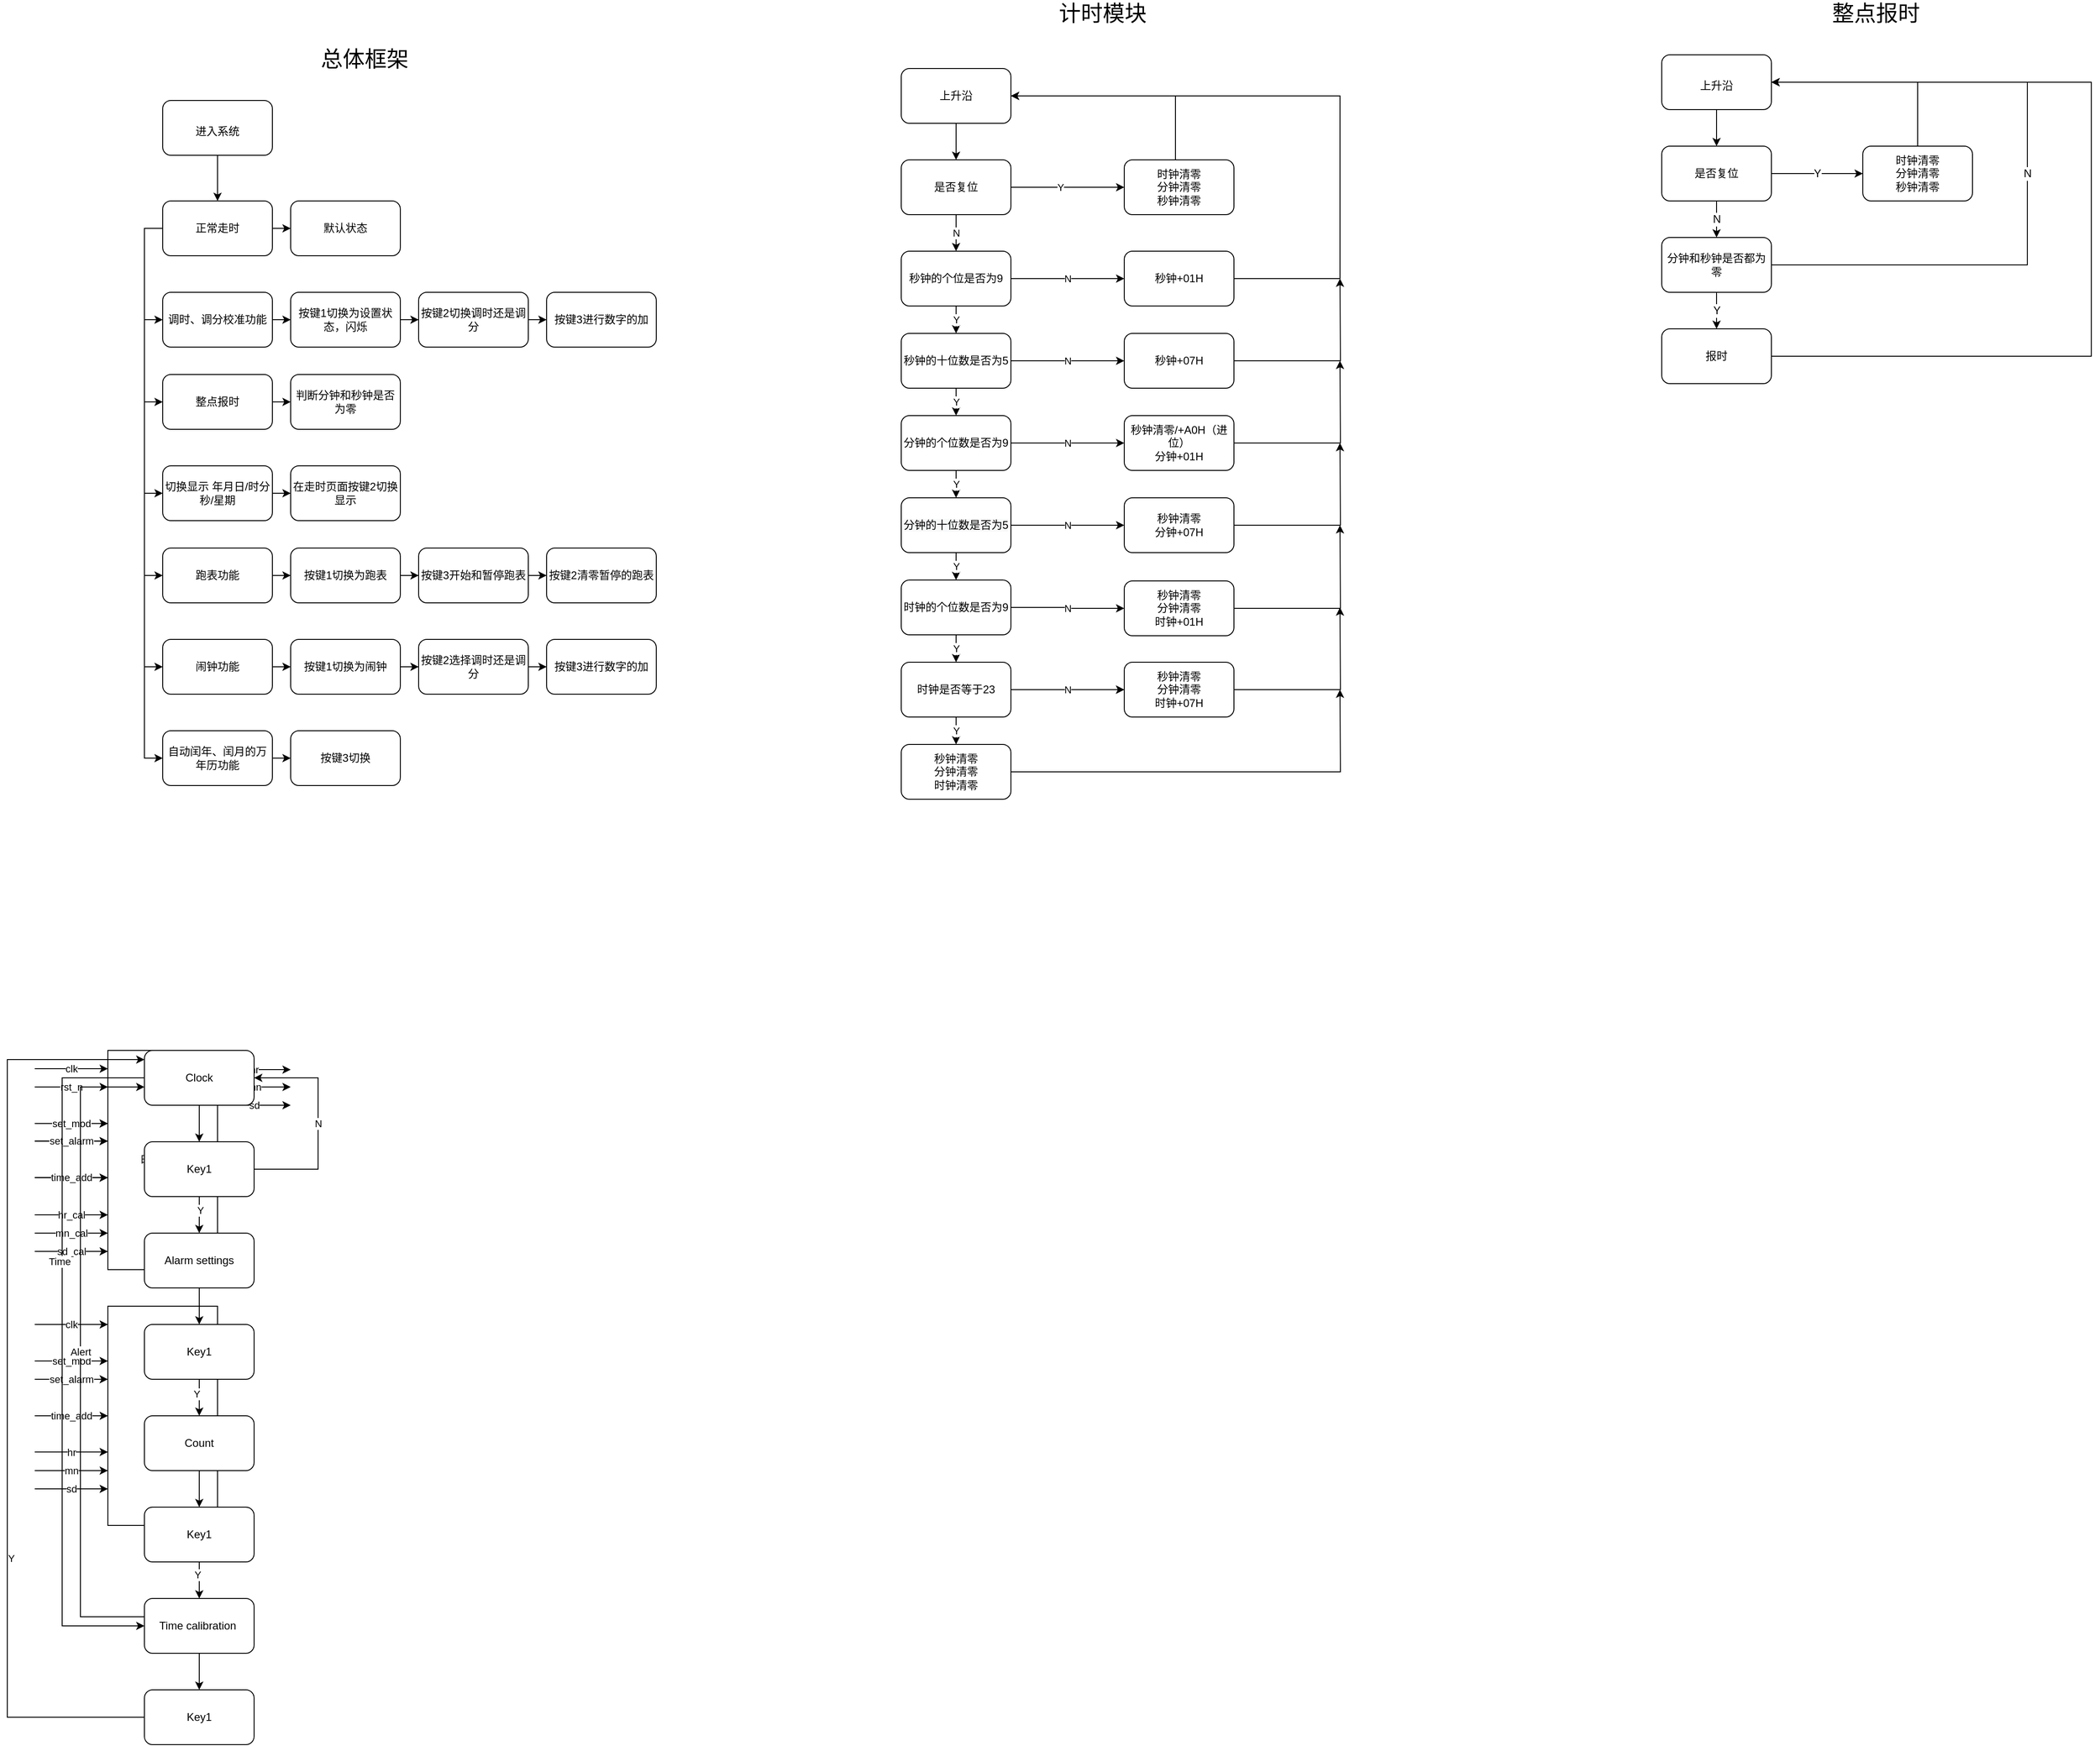 <mxfile version="15.7.4" type="github">
  <diagram id="j-hfwfwADfFg2-2y4FFS" name="Page-1">
    <mxGraphModel dx="286" dy="542" grid="1" gridSize="10" guides="1" tooltips="1" connect="1" arrows="1" fold="1" page="1" pageScale="1" pageWidth="827" pageHeight="1169" math="0" shadow="0">
      <root>
        <mxCell id="0" />
        <mxCell id="1" parent="0" />
        <mxCell id="kllltfMufQYbzrhNUkab-3" style="edgeStyle=orthogonalEdgeStyle;rounded=0;orthogonalLoop=1;jettySize=auto;html=1;exitX=0.5;exitY=1;exitDx=0;exitDy=0;entryX=0.5;entryY=0;entryDx=0;entryDy=0;" parent="1" source="kllltfMufQYbzrhNUkab-1" target="kllltfMufQYbzrhNUkab-2" edge="1">
          <mxGeometry relative="1" as="geometry" />
        </mxCell>
        <mxCell id="kllltfMufQYbzrhNUkab-1" value="上升沿" style="rounded=1;whiteSpace=wrap;html=1;" parent="1" vertex="1">
          <mxGeometry x="1828" y="165" width="120" height="60" as="geometry" />
        </mxCell>
        <mxCell id="kllltfMufQYbzrhNUkab-5" value="N" style="edgeStyle=orthogonalEdgeStyle;rounded=0;orthogonalLoop=1;jettySize=auto;html=1;exitX=0.5;exitY=1;exitDx=0;exitDy=0;entryX=0.5;entryY=0;entryDx=0;entryDy=0;" parent="1" source="kllltfMufQYbzrhNUkab-2" target="kllltfMufQYbzrhNUkab-4" edge="1">
          <mxGeometry relative="1" as="geometry" />
        </mxCell>
        <mxCell id="kllltfMufQYbzrhNUkab-7" style="edgeStyle=orthogonalEdgeStyle;rounded=0;orthogonalLoop=1;jettySize=auto;html=1;exitX=1;exitY=0.5;exitDx=0;exitDy=0;entryX=0;entryY=0.5;entryDx=0;entryDy=0;" parent="1" source="kllltfMufQYbzrhNUkab-2" target="kllltfMufQYbzrhNUkab-6" edge="1">
          <mxGeometry relative="1" as="geometry" />
        </mxCell>
        <mxCell id="kllltfMufQYbzrhNUkab-8" value="Y" style="edgeLabel;html=1;align=center;verticalAlign=middle;resizable=0;points=[];" parent="kllltfMufQYbzrhNUkab-7" vertex="1" connectable="0">
          <mxGeometry x="-0.136" relative="1" as="geometry">
            <mxPoint as="offset" />
          </mxGeometry>
        </mxCell>
        <mxCell id="kllltfMufQYbzrhNUkab-2" value="是否复位" style="rounded=1;whiteSpace=wrap;html=1;" parent="1" vertex="1">
          <mxGeometry x="1828" y="265" width="120" height="60" as="geometry" />
        </mxCell>
        <mxCell id="kllltfMufQYbzrhNUkab-21" value="N" style="edgeStyle=orthogonalEdgeStyle;rounded=0;orthogonalLoop=1;jettySize=auto;html=1;" parent="1" source="kllltfMufQYbzrhNUkab-4" target="kllltfMufQYbzrhNUkab-20" edge="1">
          <mxGeometry relative="1" as="geometry" />
        </mxCell>
        <mxCell id="kllltfMufQYbzrhNUkab-24" value="Y" style="edgeStyle=orthogonalEdgeStyle;rounded=0;orthogonalLoop=1;jettySize=auto;html=1;" parent="1" source="kllltfMufQYbzrhNUkab-4" target="kllltfMufQYbzrhNUkab-10" edge="1">
          <mxGeometry relative="1" as="geometry" />
        </mxCell>
        <mxCell id="kllltfMufQYbzrhNUkab-4" value="秒钟的个位是否为9" style="rounded=1;whiteSpace=wrap;html=1;" parent="1" vertex="1">
          <mxGeometry x="1828" y="365" width="120" height="60" as="geometry" />
        </mxCell>
        <mxCell id="kllltfMufQYbzrhNUkab-9" style="edgeStyle=orthogonalEdgeStyle;rounded=0;orthogonalLoop=1;jettySize=auto;html=1;entryX=1;entryY=0.5;entryDx=0;entryDy=0;" parent="1" source="kllltfMufQYbzrhNUkab-6" target="kllltfMufQYbzrhNUkab-1" edge="1">
          <mxGeometry relative="1" as="geometry">
            <Array as="points">
              <mxPoint x="2128" y="195" />
            </Array>
          </mxGeometry>
        </mxCell>
        <mxCell id="kllltfMufQYbzrhNUkab-6" value="时钟清零&lt;br&gt;分钟清零&lt;br&gt;秒钟清零" style="rounded=1;whiteSpace=wrap;html=1;" parent="1" vertex="1">
          <mxGeometry x="2072" y="265" width="120" height="60" as="geometry" />
        </mxCell>
        <mxCell id="kllltfMufQYbzrhNUkab-25" value="Y" style="edgeStyle=orthogonalEdgeStyle;rounded=0;orthogonalLoop=1;jettySize=auto;html=1;" parent="1" source="kllltfMufQYbzrhNUkab-10" target="kllltfMufQYbzrhNUkab-17" edge="1">
          <mxGeometry relative="1" as="geometry" />
        </mxCell>
        <mxCell id="kllltfMufQYbzrhNUkab-26" value="N" style="edgeStyle=orthogonalEdgeStyle;rounded=0;orthogonalLoop=1;jettySize=auto;html=1;" parent="1" source="kllltfMufQYbzrhNUkab-10" target="kllltfMufQYbzrhNUkab-16" edge="1">
          <mxGeometry relative="1" as="geometry" />
        </mxCell>
        <mxCell id="kllltfMufQYbzrhNUkab-10" value="秒钟的十位数是否为5" style="rounded=1;whiteSpace=wrap;html=1;" parent="1" vertex="1">
          <mxGeometry x="1828" y="455" width="120" height="60" as="geometry" />
        </mxCell>
        <mxCell id="kllltfMufQYbzrhNUkab-45" style="edgeStyle=orthogonalEdgeStyle;rounded=0;orthogonalLoop=1;jettySize=auto;html=1;" parent="1" source="kllltfMufQYbzrhNUkab-16" edge="1">
          <mxGeometry relative="1" as="geometry">
            <mxPoint x="2308" y="395" as="targetPoint" />
          </mxGeometry>
        </mxCell>
        <mxCell id="kllltfMufQYbzrhNUkab-16" value="秒钟+07H" style="rounded=1;whiteSpace=wrap;html=1;" parent="1" vertex="1">
          <mxGeometry x="2072" y="455" width="120" height="60" as="geometry" />
        </mxCell>
        <mxCell id="kllltfMufQYbzrhNUkab-27" value="N" style="edgeStyle=orthogonalEdgeStyle;rounded=0;orthogonalLoop=1;jettySize=auto;html=1;" parent="1" source="kllltfMufQYbzrhNUkab-17" target="kllltfMufQYbzrhNUkab-23" edge="1">
          <mxGeometry relative="1" as="geometry" />
        </mxCell>
        <mxCell id="kllltfMufQYbzrhNUkab-28" value="Y" style="edgeStyle=orthogonalEdgeStyle;rounded=0;orthogonalLoop=1;jettySize=auto;html=1;" parent="1" source="kllltfMufQYbzrhNUkab-17" target="kllltfMufQYbzrhNUkab-22" edge="1">
          <mxGeometry relative="1" as="geometry" />
        </mxCell>
        <mxCell id="kllltfMufQYbzrhNUkab-17" value="分钟的个位数是否为9" style="rounded=1;whiteSpace=wrap;html=1;" parent="1" vertex="1">
          <mxGeometry x="1828" y="545" width="120" height="60" as="geometry" />
        </mxCell>
        <mxCell id="kllltfMufQYbzrhNUkab-44" style="edgeStyle=orthogonalEdgeStyle;rounded=0;orthogonalLoop=1;jettySize=auto;html=1;entryX=1;entryY=0.5;entryDx=0;entryDy=0;" parent="1" source="kllltfMufQYbzrhNUkab-20" target="kllltfMufQYbzrhNUkab-1" edge="1">
          <mxGeometry relative="1" as="geometry">
            <Array as="points">
              <mxPoint x="2308" y="395" />
              <mxPoint x="2308" y="195" />
            </Array>
          </mxGeometry>
        </mxCell>
        <mxCell id="kllltfMufQYbzrhNUkab-20" value="秒钟+01H" style="rounded=1;whiteSpace=wrap;html=1;" parent="1" vertex="1">
          <mxGeometry x="2072" y="365" width="120" height="60" as="geometry" />
        </mxCell>
        <mxCell id="kllltfMufQYbzrhNUkab-30" value="N" style="edgeStyle=orthogonalEdgeStyle;rounded=0;orthogonalLoop=1;jettySize=auto;html=1;" parent="1" source="kllltfMufQYbzrhNUkab-22" target="kllltfMufQYbzrhNUkab-29" edge="1">
          <mxGeometry relative="1" as="geometry" />
        </mxCell>
        <mxCell id="kllltfMufQYbzrhNUkab-34" value="Y" style="edgeStyle=orthogonalEdgeStyle;rounded=0;orthogonalLoop=1;jettySize=auto;html=1;" parent="1" source="kllltfMufQYbzrhNUkab-22" target="kllltfMufQYbzrhNUkab-32" edge="1">
          <mxGeometry relative="1" as="geometry" />
        </mxCell>
        <mxCell id="kllltfMufQYbzrhNUkab-22" value="&lt;span style=&quot;color: rgb(0 , 0 , 0) ; font-family: &amp;#34;helvetica&amp;#34; ; font-size: 12px ; font-style: normal ; font-weight: 400 ; letter-spacing: normal ; text-align: center ; text-indent: 0px ; text-transform: none ; word-spacing: 0px ; background-color: rgb(248 , 249 , 250) ; display: inline ; float: none&quot;&gt;分钟的十位数是否为5&lt;/span&gt;" style="rounded=1;whiteSpace=wrap;html=1;" parent="1" vertex="1">
          <mxGeometry x="1828" y="635" width="120" height="60" as="geometry" />
        </mxCell>
        <mxCell id="kllltfMufQYbzrhNUkab-46" style="edgeStyle=orthogonalEdgeStyle;rounded=0;orthogonalLoop=1;jettySize=auto;html=1;" parent="1" source="kllltfMufQYbzrhNUkab-23" edge="1">
          <mxGeometry relative="1" as="geometry">
            <mxPoint x="2308" y="485" as="targetPoint" />
          </mxGeometry>
        </mxCell>
        <mxCell id="kllltfMufQYbzrhNUkab-23" value="秒钟清零/+A0H（进位）&lt;br&gt;分钟+01H" style="rounded=1;whiteSpace=wrap;html=1;" parent="1" vertex="1">
          <mxGeometry x="2072" y="545" width="120" height="60" as="geometry" />
        </mxCell>
        <mxCell id="kllltfMufQYbzrhNUkab-47" style="edgeStyle=orthogonalEdgeStyle;rounded=0;orthogonalLoop=1;jettySize=auto;html=1;" parent="1" source="kllltfMufQYbzrhNUkab-29" edge="1">
          <mxGeometry relative="1" as="geometry">
            <mxPoint x="2308" y="575" as="targetPoint" />
          </mxGeometry>
        </mxCell>
        <mxCell id="kllltfMufQYbzrhNUkab-29" value="秒钟清零&lt;br&gt;分钟+07H" style="rounded=1;whiteSpace=wrap;html=1;" parent="1" vertex="1">
          <mxGeometry x="2072" y="635" width="120" height="60" as="geometry" />
        </mxCell>
        <mxCell id="kllltfMufQYbzrhNUkab-35" value="Y" style="edgeStyle=orthogonalEdgeStyle;rounded=0;orthogonalLoop=1;jettySize=auto;html=1;" parent="1" source="kllltfMufQYbzrhNUkab-32" target="kllltfMufQYbzrhNUkab-33" edge="1">
          <mxGeometry relative="1" as="geometry" />
        </mxCell>
        <mxCell id="kllltfMufQYbzrhNUkab-38" value="N" style="edgeStyle=orthogonalEdgeStyle;rounded=0;orthogonalLoop=1;jettySize=auto;html=1;" parent="1" source="kllltfMufQYbzrhNUkab-32" target="kllltfMufQYbzrhNUkab-36" edge="1">
          <mxGeometry relative="1" as="geometry" />
        </mxCell>
        <mxCell id="kllltfMufQYbzrhNUkab-32" value="&lt;span style=&quot;font-family: &amp;#34;helvetica&amp;#34;&quot;&gt;时钟的个位数是否为9&lt;/span&gt;" style="rounded=1;whiteSpace=wrap;html=1;" parent="1" vertex="1">
          <mxGeometry x="1828" y="725" width="120" height="60" as="geometry" />
        </mxCell>
        <mxCell id="kllltfMufQYbzrhNUkab-39" value="" style="edgeStyle=orthogonalEdgeStyle;rounded=0;orthogonalLoop=1;jettySize=auto;html=1;" parent="1" source="kllltfMufQYbzrhNUkab-33" target="kllltfMufQYbzrhNUkab-37" edge="1">
          <mxGeometry relative="1" as="geometry" />
        </mxCell>
        <mxCell id="kllltfMufQYbzrhNUkab-41" value="N" style="edgeStyle=orthogonalEdgeStyle;rounded=0;orthogonalLoop=1;jettySize=auto;html=1;" parent="1" source="kllltfMufQYbzrhNUkab-33" target="kllltfMufQYbzrhNUkab-37" edge="1">
          <mxGeometry relative="1" as="geometry" />
        </mxCell>
        <mxCell id="kllltfMufQYbzrhNUkab-43" value="Y" style="edgeStyle=orthogonalEdgeStyle;rounded=0;orthogonalLoop=1;jettySize=auto;html=1;" parent="1" source="kllltfMufQYbzrhNUkab-33" target="kllltfMufQYbzrhNUkab-42" edge="1">
          <mxGeometry relative="1" as="geometry" />
        </mxCell>
        <mxCell id="kllltfMufQYbzrhNUkab-33" value="&lt;span style=&quot;font-family: &amp;#34;helvetica&amp;#34;&quot;&gt;时钟是否等于23&lt;/span&gt;" style="rounded=1;whiteSpace=wrap;html=1;" parent="1" vertex="1">
          <mxGeometry x="1828" y="815" width="120" height="60" as="geometry" />
        </mxCell>
        <mxCell id="kllltfMufQYbzrhNUkab-48" style="edgeStyle=orthogonalEdgeStyle;rounded=0;orthogonalLoop=1;jettySize=auto;html=1;" parent="1" source="kllltfMufQYbzrhNUkab-36" edge="1">
          <mxGeometry relative="1" as="geometry">
            <mxPoint x="2308" y="665" as="targetPoint" />
          </mxGeometry>
        </mxCell>
        <mxCell id="kllltfMufQYbzrhNUkab-36" value="秒钟清零&lt;br&gt;分钟清零&lt;br&gt;时钟+01H" style="rounded=1;whiteSpace=wrap;html=1;" parent="1" vertex="1">
          <mxGeometry x="2072" y="726" width="120" height="60" as="geometry" />
        </mxCell>
        <mxCell id="kllltfMufQYbzrhNUkab-49" style="edgeStyle=orthogonalEdgeStyle;rounded=0;orthogonalLoop=1;jettySize=auto;html=1;" parent="1" source="kllltfMufQYbzrhNUkab-37" edge="1">
          <mxGeometry relative="1" as="geometry">
            <mxPoint x="2308" y="755" as="targetPoint" />
          </mxGeometry>
        </mxCell>
        <mxCell id="kllltfMufQYbzrhNUkab-37" value="&lt;span&gt;秒钟清零&lt;/span&gt;&lt;br&gt;&lt;span&gt;分钟清零&lt;/span&gt;&lt;br&gt;&lt;span&gt;时钟+07H&lt;/span&gt;" style="rounded=1;whiteSpace=wrap;html=1;" parent="1" vertex="1">
          <mxGeometry x="2072" y="815" width="120" height="60" as="geometry" />
        </mxCell>
        <mxCell id="kllltfMufQYbzrhNUkab-50" style="edgeStyle=orthogonalEdgeStyle;rounded=0;orthogonalLoop=1;jettySize=auto;html=1;" parent="1" source="kllltfMufQYbzrhNUkab-42" edge="1">
          <mxGeometry relative="1" as="geometry">
            <mxPoint x="2308" y="845" as="targetPoint" />
          </mxGeometry>
        </mxCell>
        <mxCell id="kllltfMufQYbzrhNUkab-42" value="&lt;span style=&quot;font-family: &amp;#34;helvetica&amp;#34;&quot;&gt;秒钟清零&lt;/span&gt;&lt;br style=&quot;font-family: &amp;#34;helvetica&amp;#34;&quot;&gt;&lt;span style=&quot;font-family: &amp;#34;helvetica&amp;#34;&quot;&gt;分钟清零&lt;br&gt;&lt;/span&gt;&lt;span style=&quot;font-family: &amp;#34;helvetica&amp;#34;&quot;&gt;时钟清零&lt;/span&gt;" style="rounded=1;whiteSpace=wrap;html=1;" parent="1" vertex="1">
          <mxGeometry x="1828" y="905" width="120" height="60" as="geometry" />
        </mxCell>
        <mxCell id="58QA114sEeceiY14fXUz-45" value="&lt;span style=&quot;font-size: 24px&quot;&gt;计时模块&lt;/span&gt;" style="text;html=1;align=center;verticalAlign=middle;resizable=0;points=[];autosize=1;strokeColor=none;fillColor=none;" parent="1" vertex="1">
          <mxGeometry x="1993" y="95" width="110" height="20" as="geometry" />
        </mxCell>
        <mxCell id="58QA114sEeceiY14fXUz-48" value="总体框架" style="text;html=1;strokeColor=none;fillColor=none;align=center;verticalAlign=middle;whiteSpace=wrap;rounded=0;fontSize=24;" parent="1" vertex="1">
          <mxGeometry x="1131" y="140" width="220" height="30" as="geometry" />
        </mxCell>
        <mxCell id="58QA114sEeceiY14fXUz-52" value="" style="edgeStyle=orthogonalEdgeStyle;rounded=0;orthogonalLoop=1;jettySize=auto;html=1;fontSize=12;" parent="1" source="58QA114sEeceiY14fXUz-49" target="58QA114sEeceiY14fXUz-50" edge="1">
          <mxGeometry relative="1" as="geometry" />
        </mxCell>
        <mxCell id="58QA114sEeceiY14fXUz-49" value="&lt;font style=&quot;font-size: 12px&quot;&gt;进入系统&lt;/font&gt;" style="rounded=1;whiteSpace=wrap;html=1;fontSize=24;" parent="1" vertex="1">
          <mxGeometry x="1020" y="200" width="120" height="60" as="geometry" />
        </mxCell>
        <mxCell id="58QA114sEeceiY14fXUz-71" style="edgeStyle=orthogonalEdgeStyle;rounded=0;orthogonalLoop=1;jettySize=auto;html=1;exitX=0;exitY=0.5;exitDx=0;exitDy=0;entryX=0;entryY=0.5;entryDx=0;entryDy=0;fontSize=12;" parent="1" source="58QA114sEeceiY14fXUz-50" target="58QA114sEeceiY14fXUz-53" edge="1">
          <mxGeometry relative="1" as="geometry" />
        </mxCell>
        <mxCell id="58QA114sEeceiY14fXUz-72" style="edgeStyle=orthogonalEdgeStyle;rounded=0;orthogonalLoop=1;jettySize=auto;html=1;exitX=0;exitY=0.5;exitDx=0;exitDy=0;entryX=0;entryY=0.5;entryDx=0;entryDy=0;fontSize=12;" parent="1" source="58QA114sEeceiY14fXUz-50" target="58QA114sEeceiY14fXUz-55" edge="1">
          <mxGeometry relative="1" as="geometry" />
        </mxCell>
        <mxCell id="58QA114sEeceiY14fXUz-73" style="edgeStyle=orthogonalEdgeStyle;rounded=0;orthogonalLoop=1;jettySize=auto;html=1;exitX=0;exitY=0.5;exitDx=0;exitDy=0;entryX=0;entryY=0.5;entryDx=0;entryDy=0;fontSize=12;" parent="1" source="58QA114sEeceiY14fXUz-50" target="58QA114sEeceiY14fXUz-58" edge="1">
          <mxGeometry relative="1" as="geometry" />
        </mxCell>
        <mxCell id="58QA114sEeceiY14fXUz-74" style="edgeStyle=orthogonalEdgeStyle;rounded=0;orthogonalLoop=1;jettySize=auto;html=1;exitX=0;exitY=0.5;exitDx=0;exitDy=0;entryX=0;entryY=0.5;entryDx=0;entryDy=0;fontSize=12;" parent="1" source="58QA114sEeceiY14fXUz-50" target="58QA114sEeceiY14fXUz-60" edge="1">
          <mxGeometry relative="1" as="geometry" />
        </mxCell>
        <mxCell id="58QA114sEeceiY14fXUz-75" style="edgeStyle=orthogonalEdgeStyle;rounded=0;orthogonalLoop=1;jettySize=auto;html=1;exitX=0;exitY=0.5;exitDx=0;exitDy=0;entryX=0;entryY=0.5;entryDx=0;entryDy=0;fontSize=12;" parent="1" source="58QA114sEeceiY14fXUz-50" target="58QA114sEeceiY14fXUz-57" edge="1">
          <mxGeometry relative="1" as="geometry" />
        </mxCell>
        <mxCell id="58QA114sEeceiY14fXUz-76" style="edgeStyle=orthogonalEdgeStyle;rounded=0;orthogonalLoop=1;jettySize=auto;html=1;exitX=0;exitY=0.5;exitDx=0;exitDy=0;entryX=0;entryY=0.5;entryDx=0;entryDy=0;fontSize=12;" parent="1" source="58QA114sEeceiY14fXUz-50" target="58QA114sEeceiY14fXUz-59" edge="1">
          <mxGeometry relative="1" as="geometry" />
        </mxCell>
        <mxCell id="58QA114sEeceiY14fXUz-78" value="" style="edgeStyle=orthogonalEdgeStyle;rounded=0;orthogonalLoop=1;jettySize=auto;html=1;fontSize=12;" parent="1" source="58QA114sEeceiY14fXUz-50" target="58QA114sEeceiY14fXUz-77" edge="1">
          <mxGeometry relative="1" as="geometry" />
        </mxCell>
        <mxCell id="58QA114sEeceiY14fXUz-50" value="正常走时" style="rounded=1;whiteSpace=wrap;html=1;fontSize=12;" parent="1" vertex="1">
          <mxGeometry x="1020" y="310" width="120" height="60" as="geometry" />
        </mxCell>
        <mxCell id="58QA114sEeceiY14fXUz-80" value="" style="edgeStyle=orthogonalEdgeStyle;rounded=0;orthogonalLoop=1;jettySize=auto;html=1;fontSize=12;" parent="1" source="58QA114sEeceiY14fXUz-53" target="58QA114sEeceiY14fXUz-79" edge="1">
          <mxGeometry relative="1" as="geometry" />
        </mxCell>
        <mxCell id="58QA114sEeceiY14fXUz-53" value="调时、调分校准功能" style="rounded=1;whiteSpace=wrap;html=1;fontSize=12;" parent="1" vertex="1">
          <mxGeometry x="1020" y="410" width="120" height="60" as="geometry" />
        </mxCell>
        <mxCell id="58QA114sEeceiY14fXUz-87" value="" style="edgeStyle=orthogonalEdgeStyle;rounded=0;orthogonalLoop=1;jettySize=auto;html=1;fontSize=12;" parent="1" source="58QA114sEeceiY14fXUz-55" target="58QA114sEeceiY14fXUz-86" edge="1">
          <mxGeometry relative="1" as="geometry" />
        </mxCell>
        <mxCell id="58QA114sEeceiY14fXUz-55" value="整点报时" style="rounded=1;whiteSpace=wrap;html=1;fontSize=12;" parent="1" vertex="1">
          <mxGeometry x="1020" y="500" width="120" height="60" as="geometry" />
        </mxCell>
        <mxCell id="58QA114sEeceiY14fXUz-98" value="" style="edgeStyle=orthogonalEdgeStyle;rounded=0;orthogonalLoop=1;jettySize=auto;html=1;fontSize=12;" parent="1" source="58QA114sEeceiY14fXUz-57" target="58QA114sEeceiY14fXUz-97" edge="1">
          <mxGeometry relative="1" as="geometry" />
        </mxCell>
        <mxCell id="58QA114sEeceiY14fXUz-57" value="闹钟功能" style="rounded=1;whiteSpace=wrap;html=1;fontSize=12;" parent="1" vertex="1">
          <mxGeometry x="1020" y="790" width="120" height="60" as="geometry" />
        </mxCell>
        <mxCell id="58QA114sEeceiY14fXUz-90" value="" style="edgeStyle=orthogonalEdgeStyle;rounded=0;orthogonalLoop=1;jettySize=auto;html=1;fontSize=12;" parent="1" source="58QA114sEeceiY14fXUz-58" target="58QA114sEeceiY14fXUz-89" edge="1">
          <mxGeometry relative="1" as="geometry" />
        </mxCell>
        <mxCell id="58QA114sEeceiY14fXUz-58" value="切换显示 年月日/时分秒/星期" style="rounded=1;whiteSpace=wrap;html=1;fontSize=12;" parent="1" vertex="1">
          <mxGeometry x="1020" y="600" width="120" height="60" as="geometry" />
        </mxCell>
        <mxCell id="58QA114sEeceiY14fXUz-107" value="" style="edgeStyle=orthogonalEdgeStyle;rounded=0;orthogonalLoop=1;jettySize=auto;html=1;fontSize=12;" parent="1" source="58QA114sEeceiY14fXUz-59" target="58QA114sEeceiY14fXUz-105" edge="1">
          <mxGeometry relative="1" as="geometry" />
        </mxCell>
        <mxCell id="58QA114sEeceiY14fXUz-59" value="自动闰年、闰月的万年历功能" style="rounded=1;whiteSpace=wrap;html=1;fontSize=12;" parent="1" vertex="1">
          <mxGeometry x="1020" y="890" width="120" height="60" as="geometry" />
        </mxCell>
        <mxCell id="58QA114sEeceiY14fXUz-92" value="" style="edgeStyle=orthogonalEdgeStyle;rounded=0;orthogonalLoop=1;jettySize=auto;html=1;fontSize=12;" parent="1" source="58QA114sEeceiY14fXUz-60" target="58QA114sEeceiY14fXUz-91" edge="1">
          <mxGeometry relative="1" as="geometry" />
        </mxCell>
        <mxCell id="58QA114sEeceiY14fXUz-60" value="跑表功能" style="rounded=1;whiteSpace=wrap;html=1;fontSize=12;" parent="1" vertex="1">
          <mxGeometry x="1020" y="690" width="120" height="60" as="geometry" />
        </mxCell>
        <mxCell id="58QA114sEeceiY14fXUz-77" value="默认状态" style="rounded=1;whiteSpace=wrap;html=1;fontSize=12;" parent="1" vertex="1">
          <mxGeometry x="1160" y="310" width="120" height="60" as="geometry" />
        </mxCell>
        <mxCell id="58QA114sEeceiY14fXUz-82" value="" style="edgeStyle=orthogonalEdgeStyle;rounded=0;orthogonalLoop=1;jettySize=auto;html=1;fontSize=12;" parent="1" source="58QA114sEeceiY14fXUz-79" target="58QA114sEeceiY14fXUz-81" edge="1">
          <mxGeometry relative="1" as="geometry" />
        </mxCell>
        <mxCell id="58QA114sEeceiY14fXUz-79" value="按键1切换为设置状态，闪烁" style="rounded=1;whiteSpace=wrap;html=1;fontSize=12;" parent="1" vertex="1">
          <mxGeometry x="1160" y="410" width="120" height="60" as="geometry" />
        </mxCell>
        <mxCell id="58QA114sEeceiY14fXUz-85" value="" style="edgeStyle=orthogonalEdgeStyle;rounded=0;orthogonalLoop=1;jettySize=auto;html=1;fontSize=12;" parent="1" source="58QA114sEeceiY14fXUz-81" target="58QA114sEeceiY14fXUz-84" edge="1">
          <mxGeometry relative="1" as="geometry" />
        </mxCell>
        <mxCell id="58QA114sEeceiY14fXUz-81" value="按键2切换调时还是调分" style="rounded=1;whiteSpace=wrap;html=1;fontSize=12;" parent="1" vertex="1">
          <mxGeometry x="1300" y="410" width="120" height="60" as="geometry" />
        </mxCell>
        <mxCell id="58QA114sEeceiY14fXUz-84" value="按键3进行数字的加" style="rounded=1;whiteSpace=wrap;html=1;fontSize=12;" parent="1" vertex="1">
          <mxGeometry x="1440" y="410" width="120" height="60" as="geometry" />
        </mxCell>
        <mxCell id="58QA114sEeceiY14fXUz-86" value="判断分钟和秒钟是否为零" style="rounded=1;whiteSpace=wrap;html=1;fontSize=12;" parent="1" vertex="1">
          <mxGeometry x="1160" y="500" width="120" height="60" as="geometry" />
        </mxCell>
        <mxCell id="58QA114sEeceiY14fXUz-89" value="在走时页面按键2切换显示" style="rounded=1;whiteSpace=wrap;html=1;fontSize=12;" parent="1" vertex="1">
          <mxGeometry x="1160" y="600" width="120" height="60" as="geometry" />
        </mxCell>
        <mxCell id="58QA114sEeceiY14fXUz-94" value="" style="edgeStyle=orthogonalEdgeStyle;rounded=0;orthogonalLoop=1;jettySize=auto;html=1;fontSize=12;" parent="1" source="58QA114sEeceiY14fXUz-91" target="58QA114sEeceiY14fXUz-93" edge="1">
          <mxGeometry relative="1" as="geometry" />
        </mxCell>
        <mxCell id="58QA114sEeceiY14fXUz-91" value="按键1切换为跑表" style="rounded=1;whiteSpace=wrap;html=1;fontSize=12;" parent="1" vertex="1">
          <mxGeometry x="1160" y="690" width="120" height="60" as="geometry" />
        </mxCell>
        <mxCell id="58QA114sEeceiY14fXUz-96" value="" style="edgeStyle=orthogonalEdgeStyle;rounded=0;orthogonalLoop=1;jettySize=auto;html=1;fontSize=12;" parent="1" source="58QA114sEeceiY14fXUz-93" target="58QA114sEeceiY14fXUz-95" edge="1">
          <mxGeometry relative="1" as="geometry" />
        </mxCell>
        <mxCell id="58QA114sEeceiY14fXUz-93" value="按键3开始和暂停跑表" style="rounded=1;whiteSpace=wrap;html=1;fontSize=12;" parent="1" vertex="1">
          <mxGeometry x="1300" y="690" width="120" height="60" as="geometry" />
        </mxCell>
        <mxCell id="58QA114sEeceiY14fXUz-95" value="按键2清零暂停的跑表" style="rounded=1;whiteSpace=wrap;html=1;fontSize=12;" parent="1" vertex="1">
          <mxGeometry x="1440" y="690" width="120" height="60" as="geometry" />
        </mxCell>
        <mxCell id="58QA114sEeceiY14fXUz-102" value="" style="edgeStyle=orthogonalEdgeStyle;rounded=0;orthogonalLoop=1;jettySize=auto;html=1;fontSize=12;" parent="1" source="58QA114sEeceiY14fXUz-97" target="58QA114sEeceiY14fXUz-101" edge="1">
          <mxGeometry relative="1" as="geometry" />
        </mxCell>
        <mxCell id="58QA114sEeceiY14fXUz-97" value="按键1切换为闹钟" style="rounded=1;whiteSpace=wrap;html=1;fontSize=12;" parent="1" vertex="1">
          <mxGeometry x="1160" y="790" width="120" height="60" as="geometry" />
        </mxCell>
        <mxCell id="58QA114sEeceiY14fXUz-104" value="" style="edgeStyle=orthogonalEdgeStyle;rounded=0;orthogonalLoop=1;jettySize=auto;html=1;fontSize=12;" parent="1" source="58QA114sEeceiY14fXUz-101" target="58QA114sEeceiY14fXUz-103" edge="1">
          <mxGeometry relative="1" as="geometry" />
        </mxCell>
        <mxCell id="58QA114sEeceiY14fXUz-101" value="按键2选择调时还是调分" style="rounded=1;whiteSpace=wrap;html=1;fontSize=12;" parent="1" vertex="1">
          <mxGeometry x="1300" y="790" width="120" height="60" as="geometry" />
        </mxCell>
        <mxCell id="58QA114sEeceiY14fXUz-103" value="按键3进行数字的加" style="rounded=1;whiteSpace=wrap;html=1;fontSize=12;" parent="1" vertex="1">
          <mxGeometry x="1440" y="790" width="120" height="60" as="geometry" />
        </mxCell>
        <mxCell id="58QA114sEeceiY14fXUz-105" value="按键3切换" style="rounded=1;whiteSpace=wrap;html=1;fontSize=12;" parent="1" vertex="1">
          <mxGeometry x="1160" y="890" width="120" height="60" as="geometry" />
        </mxCell>
        <mxCell id="58QA114sEeceiY14fXUz-108" value="&lt;font style=&quot;font-size: 24px&quot;&gt;整点报时&lt;/font&gt;" style="text;html=1;align=center;verticalAlign=middle;resizable=0;points=[];autosize=1;strokeColor=none;fillColor=none;fontSize=12;" parent="1" vertex="1">
          <mxGeometry x="2839" y="95" width="110" height="20" as="geometry" />
        </mxCell>
        <mxCell id="58QA114sEeceiY14fXUz-111" value="" style="edgeStyle=orthogonalEdgeStyle;rounded=0;orthogonalLoop=1;jettySize=auto;html=1;fontSize=12;" parent="1" source="58QA114sEeceiY14fXUz-109" target="58QA114sEeceiY14fXUz-110" edge="1">
          <mxGeometry relative="1" as="geometry" />
        </mxCell>
        <mxCell id="58QA114sEeceiY14fXUz-109" value="&lt;span style=&quot;font-size: 12px&quot;&gt;上升沿&lt;/span&gt;" style="rounded=1;whiteSpace=wrap;html=1;fontSize=24;" parent="1" vertex="1">
          <mxGeometry x="2660" y="150" width="120" height="60" as="geometry" />
        </mxCell>
        <mxCell id="58QA114sEeceiY14fXUz-113" value="Y" style="edgeStyle=orthogonalEdgeStyle;rounded=0;orthogonalLoop=1;jettySize=auto;html=1;fontSize=12;" parent="1" source="58QA114sEeceiY14fXUz-110" target="58QA114sEeceiY14fXUz-112" edge="1">
          <mxGeometry relative="1" as="geometry" />
        </mxCell>
        <mxCell id="58QA114sEeceiY14fXUz-117" value="N" style="edgeStyle=orthogonalEdgeStyle;rounded=0;orthogonalLoop=1;jettySize=auto;html=1;fontSize=12;" parent="1" source="58QA114sEeceiY14fXUz-110" target="58QA114sEeceiY14fXUz-116" edge="1">
          <mxGeometry relative="1" as="geometry" />
        </mxCell>
        <mxCell id="58QA114sEeceiY14fXUz-110" value="是否复位" style="rounded=1;whiteSpace=wrap;html=1;fontSize=12;" parent="1" vertex="1">
          <mxGeometry x="2660" y="250" width="120" height="60" as="geometry" />
        </mxCell>
        <mxCell id="58QA114sEeceiY14fXUz-114" style="edgeStyle=orthogonalEdgeStyle;rounded=0;orthogonalLoop=1;jettySize=auto;html=1;exitX=0.5;exitY=0;exitDx=0;exitDy=0;entryX=1;entryY=0.5;entryDx=0;entryDy=0;fontSize=12;" parent="1" source="58QA114sEeceiY14fXUz-112" target="58QA114sEeceiY14fXUz-109" edge="1">
          <mxGeometry relative="1" as="geometry" />
        </mxCell>
        <mxCell id="58QA114sEeceiY14fXUz-112" value="时钟清零&lt;br&gt;分钟清零&lt;br&gt;秒钟清零" style="rounded=1;whiteSpace=wrap;html=1;fontSize=12;" parent="1" vertex="1">
          <mxGeometry x="2880" y="250" width="120" height="60" as="geometry" />
        </mxCell>
        <mxCell id="58QA114sEeceiY14fXUz-119" value="Y" style="edgeStyle=orthogonalEdgeStyle;rounded=0;orthogonalLoop=1;jettySize=auto;html=1;fontSize=12;" parent="1" source="58QA114sEeceiY14fXUz-116" target="58QA114sEeceiY14fXUz-118" edge="1">
          <mxGeometry relative="1" as="geometry" />
        </mxCell>
        <mxCell id="58QA114sEeceiY14fXUz-121" value="N" style="edgeStyle=orthogonalEdgeStyle;rounded=0;orthogonalLoop=1;jettySize=auto;html=1;exitX=1;exitY=0.5;exitDx=0;exitDy=0;entryX=1;entryY=0.5;entryDx=0;entryDy=0;fontSize=12;" parent="1" source="58QA114sEeceiY14fXUz-116" target="58QA114sEeceiY14fXUz-109" edge="1">
          <mxGeometry relative="1" as="geometry">
            <Array as="points">
              <mxPoint x="3060" y="380" />
              <mxPoint x="3060" y="180" />
            </Array>
          </mxGeometry>
        </mxCell>
        <mxCell id="58QA114sEeceiY14fXUz-116" value="分钟和秒钟是否都为零" style="rounded=1;whiteSpace=wrap;html=1;fontSize=12;" parent="1" vertex="1">
          <mxGeometry x="2660" y="350" width="120" height="60" as="geometry" />
        </mxCell>
        <mxCell id="58QA114sEeceiY14fXUz-120" style="edgeStyle=orthogonalEdgeStyle;rounded=0;orthogonalLoop=1;jettySize=auto;html=1;exitX=1;exitY=0.5;exitDx=0;exitDy=0;entryX=1;entryY=0.5;entryDx=0;entryDy=0;fontSize=12;" parent="1" source="58QA114sEeceiY14fXUz-118" target="58QA114sEeceiY14fXUz-109" edge="1">
          <mxGeometry relative="1" as="geometry">
            <Array as="points">
              <mxPoint x="3130" y="480" />
              <mxPoint x="3130" y="180" />
            </Array>
          </mxGeometry>
        </mxCell>
        <mxCell id="58QA114sEeceiY14fXUz-118" value="报时" style="rounded=1;whiteSpace=wrap;html=1;fontSize=12;" parent="1" vertex="1">
          <mxGeometry x="2660" y="450" width="120" height="60" as="geometry" />
        </mxCell>
        <mxCell id="9t2DTqIuFt2Lj5-lYuSL-3" value="时钟模块" style="rounded=0;whiteSpace=wrap;html=1;" vertex="1" parent="1">
          <mxGeometry x="960" y="1240" width="120" height="240" as="geometry" />
        </mxCell>
        <mxCell id="9t2DTqIuFt2Lj5-lYuSL-4" value="clk" style="endArrow=classic;html=1;rounded=0;" edge="1" parent="1">
          <mxGeometry width="50" height="50" relative="1" as="geometry">
            <mxPoint x="880" y="1260" as="sourcePoint" />
            <mxPoint x="960" y="1260" as="targetPoint" />
          </mxGeometry>
        </mxCell>
        <mxCell id="9t2DTqIuFt2Lj5-lYuSL-5" value="rst_n" style="endArrow=classic;html=1;rounded=0;" edge="1" parent="1">
          <mxGeometry width="50" height="50" relative="1" as="geometry">
            <mxPoint x="880" y="1280.0" as="sourcePoint" />
            <mxPoint x="960" y="1280.0" as="targetPoint" />
          </mxGeometry>
        </mxCell>
        <mxCell id="9t2DTqIuFt2Lj5-lYuSL-7" value="" style="endArrow=classic;html=1;rounded=0;" edge="1" parent="1">
          <mxGeometry width="50" height="50" relative="1" as="geometry">
            <mxPoint x="880" y="1320.0" as="sourcePoint" />
            <mxPoint x="960" y="1320.0" as="targetPoint" />
          </mxGeometry>
        </mxCell>
        <mxCell id="9t2DTqIuFt2Lj5-lYuSL-8" value="" style="endArrow=classic;html=1;rounded=0;" edge="1" parent="1">
          <mxGeometry width="50" height="50" relative="1" as="geometry">
            <mxPoint x="880" y="1379.31" as="sourcePoint" />
            <mxPoint x="960" y="1379.31" as="targetPoint" />
          </mxGeometry>
        </mxCell>
        <mxCell id="9t2DTqIuFt2Lj5-lYuSL-11" value="" style="endArrow=classic;html=1;rounded=0;" edge="1" parent="1">
          <mxGeometry width="50" height="50" relative="1" as="geometry">
            <mxPoint x="880" y="1339.31" as="sourcePoint" />
            <mxPoint x="960" y="1339.31" as="targetPoint" />
          </mxGeometry>
        </mxCell>
        <mxCell id="9t2DTqIuFt2Lj5-lYuSL-13" value="time_add" style="endArrow=classic;html=1;rounded=0;" edge="1" parent="1">
          <mxGeometry width="50" height="50" relative="1" as="geometry">
            <mxPoint x="880" y="1379.31" as="sourcePoint" />
            <mxPoint x="960" y="1379.31" as="targetPoint" />
          </mxGeometry>
        </mxCell>
        <mxCell id="9t2DTqIuFt2Lj5-lYuSL-15" value="set_alarm" style="endArrow=classic;html=1;rounded=0;" edge="1" parent="1">
          <mxGeometry width="50" height="50" relative="1" as="geometry">
            <mxPoint x="880" y="1339.31" as="sourcePoint" />
            <mxPoint x="960" y="1339.31" as="targetPoint" />
          </mxGeometry>
        </mxCell>
        <mxCell id="9t2DTqIuFt2Lj5-lYuSL-16" value="set_mod" style="endArrow=classic;html=1;rounded=0;" edge="1" parent="1">
          <mxGeometry width="50" height="50" relative="1" as="geometry">
            <mxPoint x="880" y="1320.0" as="sourcePoint" />
            <mxPoint x="960" y="1320.0" as="targetPoint" />
          </mxGeometry>
        </mxCell>
        <mxCell id="9t2DTqIuFt2Lj5-lYuSL-18" value="hr_cal" style="endArrow=classic;html=1;rounded=0;" edge="1" parent="1">
          <mxGeometry width="50" height="50" relative="1" as="geometry">
            <mxPoint x="880" y="1420.0" as="sourcePoint" />
            <mxPoint x="960" y="1420.0" as="targetPoint" />
          </mxGeometry>
        </mxCell>
        <mxCell id="9t2DTqIuFt2Lj5-lYuSL-19" value="mn_cal" style="endArrow=classic;html=1;rounded=0;" edge="1" parent="1">
          <mxGeometry width="50" height="50" relative="1" as="geometry">
            <mxPoint x="880" y="1440.0" as="sourcePoint" />
            <mxPoint x="960" y="1440.0" as="targetPoint" />
          </mxGeometry>
        </mxCell>
        <mxCell id="9t2DTqIuFt2Lj5-lYuSL-20" value="sd_cal" style="endArrow=classic;html=1;rounded=0;" edge="1" parent="1">
          <mxGeometry width="50" height="50" relative="1" as="geometry">
            <mxPoint x="880" y="1460.0" as="sourcePoint" />
            <mxPoint x="960" y="1460.0" as="targetPoint" />
          </mxGeometry>
        </mxCell>
        <mxCell id="9t2DTqIuFt2Lj5-lYuSL-26" value="sd" style="endArrow=classic;html=1;rounded=0;" edge="1" parent="1">
          <mxGeometry width="50" height="50" relative="1" as="geometry">
            <mxPoint x="1080" y="1300" as="sourcePoint" />
            <mxPoint x="1160" y="1300" as="targetPoint" />
          </mxGeometry>
        </mxCell>
        <mxCell id="9t2DTqIuFt2Lj5-lYuSL-27" value="mn" style="endArrow=classic;html=1;rounded=0;" edge="1" parent="1">
          <mxGeometry width="50" height="50" relative="1" as="geometry">
            <mxPoint x="1080" y="1280" as="sourcePoint" />
            <mxPoint x="1160" y="1280" as="targetPoint" />
          </mxGeometry>
        </mxCell>
        <mxCell id="9t2DTqIuFt2Lj5-lYuSL-28" value="hr" style="endArrow=classic;html=1;rounded=0;" edge="1" parent="1">
          <mxGeometry width="50" height="50" relative="1" as="geometry">
            <mxPoint x="1080" y="1261" as="sourcePoint" />
            <mxPoint x="1160" y="1261" as="targetPoint" />
          </mxGeometry>
        </mxCell>
        <mxCell id="9t2DTqIuFt2Lj5-lYuSL-29" value="" style="rounded=0;whiteSpace=wrap;html=1;" vertex="1" parent="1">
          <mxGeometry x="960" y="1520" width="120" height="240" as="geometry" />
        </mxCell>
        <mxCell id="9t2DTqIuFt2Lj5-lYuSL-30" value="set_mod" style="endArrow=classic;html=1;rounded=0;" edge="1" parent="1">
          <mxGeometry width="50" height="50" relative="1" as="geometry">
            <mxPoint x="880" y="1580.0" as="sourcePoint" />
            <mxPoint x="960" y="1580.0" as="targetPoint" />
          </mxGeometry>
        </mxCell>
        <mxCell id="9t2DTqIuFt2Lj5-lYuSL-31" value="set_alarm" style="endArrow=classic;html=1;rounded=0;" edge="1" parent="1">
          <mxGeometry width="50" height="50" relative="1" as="geometry">
            <mxPoint x="880" y="1600.0" as="sourcePoint" />
            <mxPoint x="960" y="1600.0" as="targetPoint" />
          </mxGeometry>
        </mxCell>
        <mxCell id="9t2DTqIuFt2Lj5-lYuSL-32" value="time_add" style="endArrow=classic;html=1;rounded=0;" edge="1" parent="1">
          <mxGeometry width="50" height="50" relative="1" as="geometry">
            <mxPoint x="880" y="1640.0" as="sourcePoint" />
            <mxPoint x="960" y="1640.0" as="targetPoint" />
          </mxGeometry>
        </mxCell>
        <mxCell id="9t2DTqIuFt2Lj5-lYuSL-34" value="hr" style="endArrow=classic;html=1;rounded=0;" edge="1" parent="1">
          <mxGeometry width="50" height="50" relative="1" as="geometry">
            <mxPoint x="880" y="1679.66" as="sourcePoint" />
            <mxPoint x="960" y="1679.66" as="targetPoint" />
          </mxGeometry>
        </mxCell>
        <mxCell id="9t2DTqIuFt2Lj5-lYuSL-35" value="mn" style="endArrow=classic;html=1;rounded=0;" edge="1" parent="1">
          <mxGeometry width="50" height="50" relative="1" as="geometry">
            <mxPoint x="880" y="1700.0" as="sourcePoint" />
            <mxPoint x="960" y="1700.0" as="targetPoint" />
          </mxGeometry>
        </mxCell>
        <mxCell id="9t2DTqIuFt2Lj5-lYuSL-36" value="sd" style="endArrow=classic;html=1;rounded=0;" edge="1" parent="1">
          <mxGeometry width="50" height="50" relative="1" as="geometry">
            <mxPoint x="880" y="1720" as="sourcePoint" />
            <mxPoint x="960" y="1720" as="targetPoint" />
          </mxGeometry>
        </mxCell>
        <mxCell id="9t2DTqIuFt2Lj5-lYuSL-37" value="clk" style="endArrow=classic;html=1;rounded=0;" edge="1" parent="1">
          <mxGeometry width="50" height="50" relative="1" as="geometry">
            <mxPoint x="880" y="1540" as="sourcePoint" />
            <mxPoint x="960" y="1540" as="targetPoint" />
          </mxGeometry>
        </mxCell>
        <mxCell id="Vr9sM3ePUMgXO48VwtAJ-8" value="" style="edgeStyle=orthogonalEdgeStyle;rounded=0;orthogonalLoop=1;jettySize=auto;html=1;" edge="1" parent="1" source="Vr9sM3ePUMgXO48VwtAJ-6" target="Vr9sM3ePUMgXO48VwtAJ-7">
          <mxGeometry relative="1" as="geometry" />
        </mxCell>
        <mxCell id="Vr9sM3ePUMgXO48VwtAJ-21" style="edgeStyle=orthogonalEdgeStyle;rounded=0;orthogonalLoop=1;jettySize=auto;html=1;entryX=0;entryY=0.5;entryDx=0;entryDy=0;" edge="1" parent="1" source="Vr9sM3ePUMgXO48VwtAJ-6" target="Vr9sM3ePUMgXO48VwtAJ-19">
          <mxGeometry relative="1" as="geometry">
            <Array as="points">
              <mxPoint x="910" y="1270" />
              <mxPoint x="910" y="1870" />
            </Array>
          </mxGeometry>
        </mxCell>
        <mxCell id="Vr9sM3ePUMgXO48VwtAJ-23" value="Time" style="edgeLabel;html=1;align=center;verticalAlign=middle;resizable=0;points=[];" connectable="0" vertex="1" parent="Vr9sM3ePUMgXO48VwtAJ-21">
          <mxGeometry x="-0.255" y="-3" relative="1" as="geometry">
            <mxPoint as="offset" />
          </mxGeometry>
        </mxCell>
        <mxCell id="Vr9sM3ePUMgXO48VwtAJ-6" value="Clock" style="rounded=1;whiteSpace=wrap;html=1;" vertex="1" parent="1">
          <mxGeometry x="1000" y="1240" width="120" height="60" as="geometry" />
        </mxCell>
        <mxCell id="Vr9sM3ePUMgXO48VwtAJ-10" value="" style="edgeStyle=orthogonalEdgeStyle;rounded=0;orthogonalLoop=1;jettySize=auto;html=1;" edge="1" parent="1" source="Vr9sM3ePUMgXO48VwtAJ-7" target="Vr9sM3ePUMgXO48VwtAJ-9">
          <mxGeometry relative="1" as="geometry" />
        </mxCell>
        <mxCell id="Vr9sM3ePUMgXO48VwtAJ-11" value="Y" style="edgeLabel;html=1;align=center;verticalAlign=middle;resizable=0;points=[];" connectable="0" vertex="1" parent="Vr9sM3ePUMgXO48VwtAJ-10">
          <mxGeometry x="-0.248" y="1" relative="1" as="geometry">
            <mxPoint as="offset" />
          </mxGeometry>
        </mxCell>
        <mxCell id="Vr9sM3ePUMgXO48VwtAJ-12" value="N" style="edgeStyle=orthogonalEdgeStyle;rounded=0;orthogonalLoop=1;jettySize=auto;html=1;entryX=1;entryY=0.5;entryDx=0;entryDy=0;" edge="1" parent="1" source="Vr9sM3ePUMgXO48VwtAJ-7" target="Vr9sM3ePUMgXO48VwtAJ-6">
          <mxGeometry relative="1" as="geometry">
            <mxPoint x="1170" y="1270" as="targetPoint" />
            <Array as="points">
              <mxPoint x="1190" y="1370" />
              <mxPoint x="1190" y="1270" />
            </Array>
          </mxGeometry>
        </mxCell>
        <mxCell id="Vr9sM3ePUMgXO48VwtAJ-7" value="Key1" style="rounded=1;whiteSpace=wrap;html=1;" vertex="1" parent="1">
          <mxGeometry x="1000" y="1340" width="120" height="60" as="geometry" />
        </mxCell>
        <mxCell id="Vr9sM3ePUMgXO48VwtAJ-14" value="" style="edgeStyle=orthogonalEdgeStyle;rounded=0;orthogonalLoop=1;jettySize=auto;html=1;" edge="1" parent="1" source="Vr9sM3ePUMgXO48VwtAJ-9" target="Vr9sM3ePUMgXO48VwtAJ-13">
          <mxGeometry relative="1" as="geometry" />
        </mxCell>
        <mxCell id="Vr9sM3ePUMgXO48VwtAJ-9" value="Alarm settings" style="rounded=1;whiteSpace=wrap;html=1;" vertex="1" parent="1">
          <mxGeometry x="1000" y="1440" width="120" height="60" as="geometry" />
        </mxCell>
        <mxCell id="Vr9sM3ePUMgXO48VwtAJ-16" value="" style="edgeStyle=orthogonalEdgeStyle;rounded=0;orthogonalLoop=1;jettySize=auto;html=1;" edge="1" parent="1" source="Vr9sM3ePUMgXO48VwtAJ-13" target="Vr9sM3ePUMgXO48VwtAJ-15">
          <mxGeometry relative="1" as="geometry" />
        </mxCell>
        <mxCell id="Vr9sM3ePUMgXO48VwtAJ-27" value="Y" style="edgeLabel;html=1;align=center;verticalAlign=middle;resizable=0;points=[];" connectable="0" vertex="1" parent="Vr9sM3ePUMgXO48VwtAJ-16">
          <mxGeometry x="-0.219" y="-3" relative="1" as="geometry">
            <mxPoint as="offset" />
          </mxGeometry>
        </mxCell>
        <mxCell id="Vr9sM3ePUMgXO48VwtAJ-13" value="Key1" style="rounded=1;whiteSpace=wrap;html=1;" vertex="1" parent="1">
          <mxGeometry x="1000" y="1540" width="120" height="60" as="geometry" />
        </mxCell>
        <mxCell id="Vr9sM3ePUMgXO48VwtAJ-20" value="" style="edgeStyle=orthogonalEdgeStyle;rounded=0;orthogonalLoop=1;jettySize=auto;html=1;" edge="1" parent="1" source="Vr9sM3ePUMgXO48VwtAJ-15" target="Vr9sM3ePUMgXO48VwtAJ-18">
          <mxGeometry relative="1" as="geometry" />
        </mxCell>
        <mxCell id="Vr9sM3ePUMgXO48VwtAJ-15" value="Count" style="rounded=1;whiteSpace=wrap;html=1;" vertex="1" parent="1">
          <mxGeometry x="1000" y="1640" width="120" height="60" as="geometry" />
        </mxCell>
        <mxCell id="Vr9sM3ePUMgXO48VwtAJ-17" value="" style="edgeStyle=orthogonalEdgeStyle;rounded=0;orthogonalLoop=1;jettySize=auto;html=1;" edge="1" parent="1" source="Vr9sM3ePUMgXO48VwtAJ-18" target="Vr9sM3ePUMgXO48VwtAJ-19">
          <mxGeometry relative="1" as="geometry" />
        </mxCell>
        <mxCell id="Vr9sM3ePUMgXO48VwtAJ-28" value="Y" style="edgeLabel;html=1;align=center;verticalAlign=middle;resizable=0;points=[];" connectable="0" vertex="1" parent="Vr9sM3ePUMgXO48VwtAJ-17">
          <mxGeometry x="-0.314" y="-2" relative="1" as="geometry">
            <mxPoint as="offset" />
          </mxGeometry>
        </mxCell>
        <mxCell id="Vr9sM3ePUMgXO48VwtAJ-18" value="Key1" style="rounded=1;whiteSpace=wrap;html=1;" vertex="1" parent="1">
          <mxGeometry x="1000" y="1740" width="120" height="60" as="geometry" />
        </mxCell>
        <mxCell id="Vr9sM3ePUMgXO48VwtAJ-22" value="Alert" style="edgeStyle=orthogonalEdgeStyle;rounded=0;orthogonalLoop=1;jettySize=auto;html=1;" edge="1" parent="1" source="Vr9sM3ePUMgXO48VwtAJ-19">
          <mxGeometry relative="1" as="geometry">
            <mxPoint x="1000" y="1280" as="targetPoint" />
            <Array as="points">
              <mxPoint x="930" y="1860" />
              <mxPoint x="930" y="1280" />
            </Array>
          </mxGeometry>
        </mxCell>
        <mxCell id="Vr9sM3ePUMgXO48VwtAJ-26" value="" style="edgeStyle=orthogonalEdgeStyle;rounded=0;orthogonalLoop=1;jettySize=auto;html=1;" edge="1" parent="1" source="Vr9sM3ePUMgXO48VwtAJ-19" target="Vr9sM3ePUMgXO48VwtAJ-25">
          <mxGeometry relative="1" as="geometry" />
        </mxCell>
        <mxCell id="Vr9sM3ePUMgXO48VwtAJ-19" value="Time calibration&amp;nbsp;" style="rounded=1;whiteSpace=wrap;html=1;" vertex="1" parent="1">
          <mxGeometry x="1000" y="1840" width="120" height="60" as="geometry" />
        </mxCell>
        <mxCell id="Vr9sM3ePUMgXO48VwtAJ-29" style="edgeStyle=orthogonalEdgeStyle;rounded=0;orthogonalLoop=1;jettySize=auto;html=1;" edge="1" parent="1" source="Vr9sM3ePUMgXO48VwtAJ-25">
          <mxGeometry relative="1" as="geometry">
            <mxPoint x="1000" y="1250" as="targetPoint" />
            <Array as="points">
              <mxPoint x="850" y="1970" />
              <mxPoint x="850" y="1250" />
              <mxPoint x="990" y="1250" />
            </Array>
          </mxGeometry>
        </mxCell>
        <mxCell id="Vr9sM3ePUMgXO48VwtAJ-30" value="Y&lt;br&gt;" style="edgeLabel;html=1;align=center;verticalAlign=middle;resizable=0;points=[];" connectable="0" vertex="1" parent="Vr9sM3ePUMgXO48VwtAJ-29">
          <mxGeometry x="-0.364" y="-4" relative="1" as="geometry">
            <mxPoint as="offset" />
          </mxGeometry>
        </mxCell>
        <mxCell id="Vr9sM3ePUMgXO48VwtAJ-25" value="Key1" style="rounded=1;whiteSpace=wrap;html=1;" vertex="1" parent="1">
          <mxGeometry x="1000" y="1940" width="120" height="60" as="geometry" />
        </mxCell>
      </root>
    </mxGraphModel>
  </diagram>
</mxfile>
